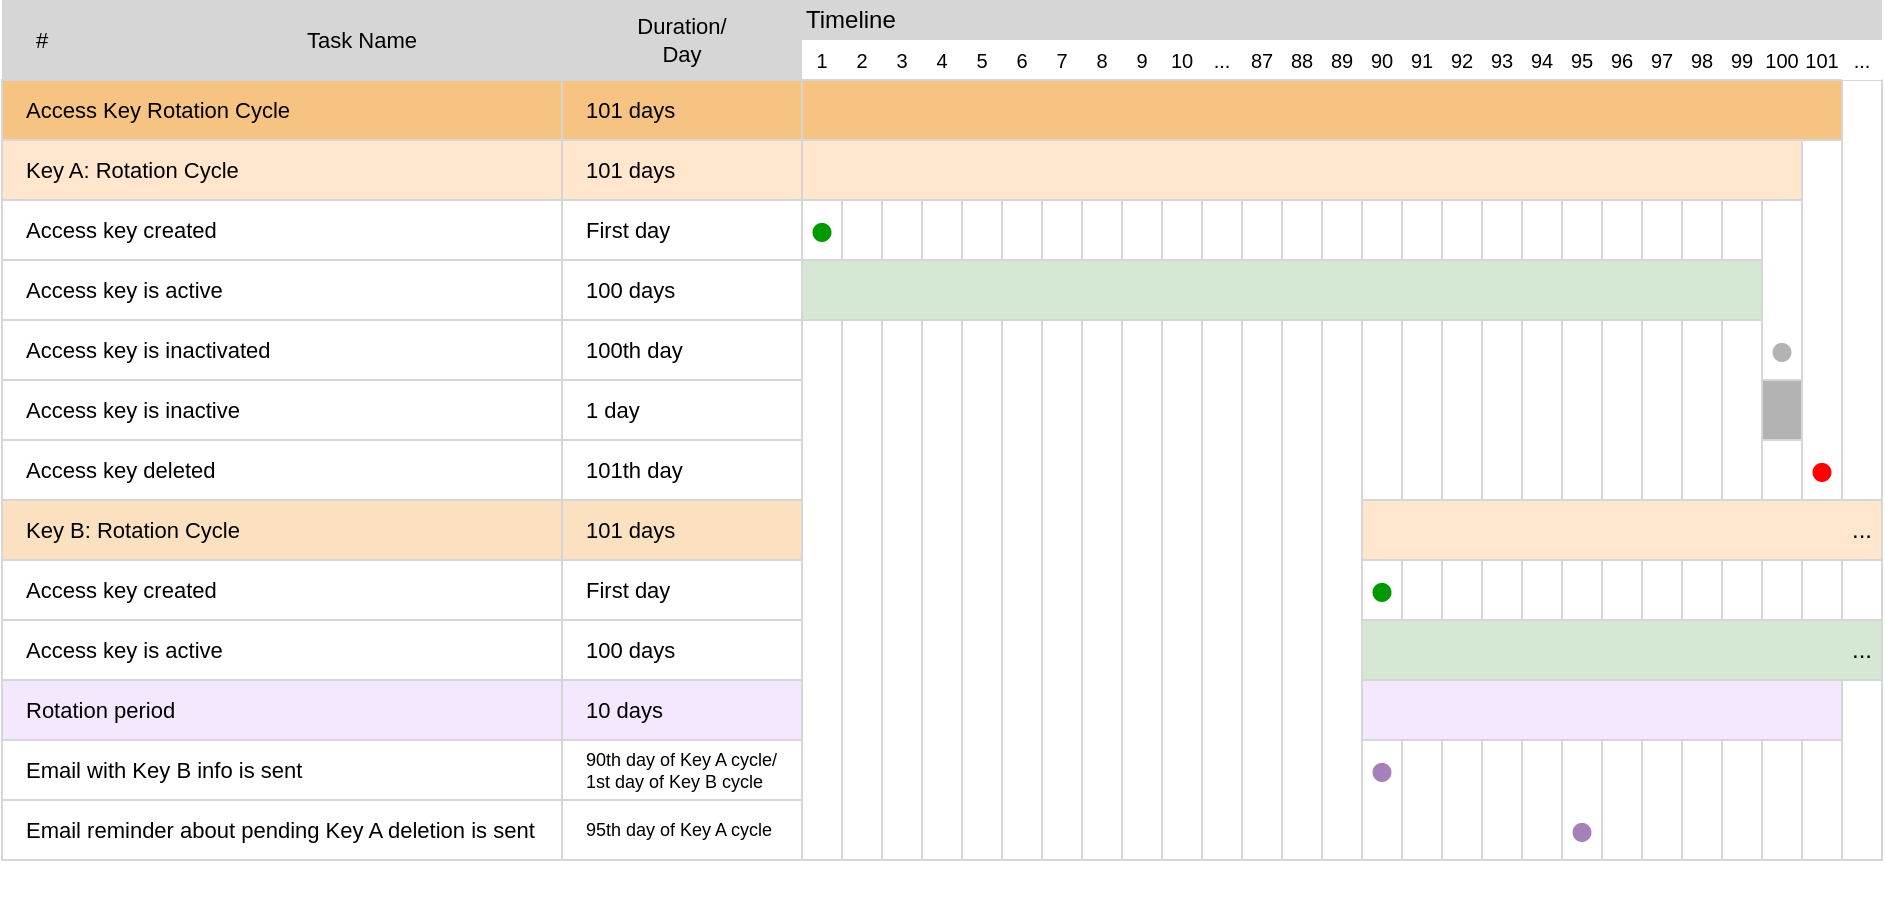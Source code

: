 <mxfile version="20.2.8" type="github">
  <diagram id="rWyBkWQSV_APgK2U7mX-" name="Page-1">
    <mxGraphModel dx="1123" dy="596" grid="1" gridSize="10" guides="1" tooltips="1" connect="0" arrows="0" fold="1" page="1" pageScale="1" pageWidth="3600" pageHeight="2400" math="0" shadow="0">
      <root>
        <mxCell id="0" />
        <mxCell id="1" parent="0" />
        <mxCell id="HTxTwTqboUQHKQJmIyJy-178" value="&lt;span style=&quot;color: rgba(0, 0, 0, 0); font-family: monospace; font-size: 0px; text-align: start;&quot;&gt;ct&lt;/span&gt;" style="rounded=0;whiteSpace=wrap;html=1;strokeColor=#D6D6D6;fillColor=#FFFFFF;container=0;" vertex="1" parent="1">
          <mxGeometry x="1340" y="90" width="20" height="390" as="geometry" />
        </mxCell>
        <mxCell id="HTxTwTqboUQHKQJmIyJy-11" value="Timeline" style="rounded=0;whiteSpace=wrap;html=1;strokeColor=none;fillColor=#D6D6D6;align=left;" vertex="1" parent="1">
          <mxGeometry x="840" y="50" width="540" height="20" as="geometry" />
        </mxCell>
        <mxCell id="HTxTwTqboUQHKQJmIyJy-1" value="&lt;span style=&quot;font-size: 11px;&quot;&gt;Access Key Rotation Cycle&lt;/span&gt;" style="rounded=0;whiteSpace=wrap;html=1;strokeColor=#D6D6D6;fillColor=#f7c382;align=left;spacingLeft=10;fontSize=11;" vertex="1" parent="1">
          <mxGeometry x="440" y="90" width="280" height="30" as="geometry" />
        </mxCell>
        <mxCell id="HTxTwTqboUQHKQJmIyJy-52" value="#" style="rounded=0;whiteSpace=wrap;html=1;strokeColor=none;fillColor=#D6D6D6;align=center;fontSize=11;" vertex="1" parent="1">
          <mxGeometry x="440" y="50" width="40" height="40" as="geometry" />
        </mxCell>
        <mxCell id="HTxTwTqboUQHKQJmIyJy-53" value="&lt;span style=&quot;font-size: 11px;&quot;&gt;Task Name&lt;/span&gt;" style="rounded=0;whiteSpace=wrap;html=1;strokeColor=none;fillColor=#D6D6D6;align=center;fontSize=11;" vertex="1" parent="1">
          <mxGeometry x="480" y="50" width="280" height="40" as="geometry" />
        </mxCell>
        <mxCell id="HTxTwTqboUQHKQJmIyJy-179" value="101" style="whiteSpace=wrap;html=1;aspect=fixed;strokeColor=none;strokeWidth=1;fillColor=#ffffff;fontColor=#000000;align=center;fontSize=10;" vertex="1" parent="1">
          <mxGeometry x="1340" y="70" width="20" height="20" as="geometry" />
        </mxCell>
        <mxCell id="HTxTwTqboUQHKQJmIyJy-145" value="" style="group;fillColor=#ffffff;align=center;fontColor=#000000;strokeColor=none;fontSize=10;" vertex="1" connectable="0" parent="1">
          <mxGeometry x="1040" y="70" width="100" height="20" as="geometry" />
        </mxCell>
        <mxCell id="HTxTwTqboUQHKQJmIyJy-146" value="..." style="whiteSpace=wrap;html=1;aspect=fixed;strokeColor=none;strokeWidth=1;fillColor=#ffffff;fontColor=#000000;align=center;fontSize=10;" vertex="1" parent="1">
          <mxGeometry x="1040" y="70" width="20" height="20" as="geometry" />
        </mxCell>
        <mxCell id="HTxTwTqboUQHKQJmIyJy-147" value="87" style="whiteSpace=wrap;html=1;aspect=fixed;strokeColor=none;strokeWidth=1;fillColor=#ffffff;fontColor=#000000;align=center;fontSize=10;" vertex="1" parent="1">
          <mxGeometry x="1060" y="70" width="20" height="20" as="geometry" />
        </mxCell>
        <mxCell id="HTxTwTqboUQHKQJmIyJy-148" value="89" style="whiteSpace=wrap;html=1;aspect=fixed;strokeColor=none;strokeWidth=1;fillColor=#ffffff;fontColor=#000000;align=center;fontSize=10;" vertex="1" parent="1">
          <mxGeometry x="1100" y="70" width="20" height="20" as="geometry" />
        </mxCell>
        <mxCell id="HTxTwTqboUQHKQJmIyJy-149" value="88" style="whiteSpace=wrap;html=1;aspect=fixed;strokeColor=none;strokeWidth=1;fillColor=#ffffff;fontColor=#000000;align=center;fontSize=10;" vertex="1" parent="1">
          <mxGeometry x="1080" y="70" width="20" height="20" as="geometry" />
        </mxCell>
        <mxCell id="HTxTwTqboUQHKQJmIyJy-150" value="90" style="whiteSpace=wrap;html=1;aspect=fixed;strokeColor=none;strokeWidth=1;fillColor=#ffffff;fontColor=#000000;align=center;fontSize=10;" vertex="1" parent="1">
          <mxGeometry x="1120" y="70" width="20" height="20" as="geometry" />
        </mxCell>
        <mxCell id="HTxTwTqboUQHKQJmIyJy-140" value="" style="rounded=0;whiteSpace=wrap;html=1;strokeColor=#D6D6D6;fillColor=#FFFFFF;container=0;" vertex="1" parent="1">
          <mxGeometry x="1080" y="90" width="20" height="390" as="geometry" />
        </mxCell>
        <mxCell id="HTxTwTqboUQHKQJmIyJy-141" value="" style="rounded=0;whiteSpace=wrap;html=1;strokeColor=#D6D6D6;fillColor=#FFFFFF;container=0;" vertex="1" parent="1">
          <mxGeometry x="1100" y="90" width="20" height="390" as="geometry" />
        </mxCell>
        <mxCell id="HTxTwTqboUQHKQJmIyJy-142" value="" style="rounded=0;whiteSpace=wrap;html=1;strokeColor=#D6D6D6;fillColor=#FFFFFF;container=0;" vertex="1" parent="1">
          <mxGeometry x="1120" y="90" width="20" height="390" as="geometry" />
        </mxCell>
        <mxCell id="HTxTwTqboUQHKQJmIyJy-143" value="" style="rounded=0;whiteSpace=wrap;html=1;strokeColor=#D6D6D6;fillColor=#FFFFFF;container=0;" vertex="1" parent="1">
          <mxGeometry x="1040" y="90" width="20" height="390" as="geometry" />
        </mxCell>
        <mxCell id="HTxTwTqboUQHKQJmIyJy-144" value="" style="rounded=0;whiteSpace=wrap;html=1;strokeColor=#D6D6D6;fillColor=#FFFFFF;container=0;" vertex="1" parent="1">
          <mxGeometry x="1060" y="90" width="20" height="390" as="geometry" />
        </mxCell>
        <mxCell id="HTxTwTqboUQHKQJmIyJy-158" value="" style="group;fillColor=#ffffff;align=center;fontColor=#000000;strokeColor=none;fontSize=10;" vertex="1" connectable="0" parent="1">
          <mxGeometry x="1140" y="70" width="100" height="20" as="geometry" />
        </mxCell>
        <mxCell id="HTxTwTqboUQHKQJmIyJy-159" value="91" style="whiteSpace=wrap;html=1;aspect=fixed;strokeColor=none;strokeWidth=1;fillColor=#ffffff;fontColor=#000000;align=center;fontSize=10;" vertex="1" parent="1">
          <mxGeometry x="1140" y="70" width="20" height="20" as="geometry" />
        </mxCell>
        <mxCell id="HTxTwTqboUQHKQJmIyJy-160" value="92" style="whiteSpace=wrap;html=1;aspect=fixed;strokeColor=none;strokeWidth=1;fillColor=#ffffff;fontColor=#000000;align=center;fontSize=10;" vertex="1" parent="1">
          <mxGeometry x="1160" y="70" width="20" height="20" as="geometry" />
        </mxCell>
        <mxCell id="HTxTwTqboUQHKQJmIyJy-161" value="94" style="whiteSpace=wrap;html=1;aspect=fixed;strokeColor=none;strokeWidth=1;fillColor=#ffffff;fontColor=#000000;align=center;fontSize=10;" vertex="1" parent="1">
          <mxGeometry x="1200" y="70" width="20" height="20" as="geometry" />
        </mxCell>
        <mxCell id="HTxTwTqboUQHKQJmIyJy-162" value="93" style="whiteSpace=wrap;html=1;aspect=fixed;strokeColor=none;strokeWidth=1;fillColor=#ffffff;fontColor=#000000;align=center;fontSize=10;" vertex="1" parent="1">
          <mxGeometry x="1180" y="70" width="20" height="20" as="geometry" />
        </mxCell>
        <mxCell id="HTxTwTqboUQHKQJmIyJy-163" value="95" style="whiteSpace=wrap;html=1;aspect=fixed;strokeColor=none;strokeWidth=1;fillColor=#ffffff;fontColor=#000000;align=center;fontSize=10;" vertex="1" parent="1">
          <mxGeometry x="1220" y="70" width="20" height="20" as="geometry" />
        </mxCell>
        <mxCell id="HTxTwTqboUQHKQJmIyJy-153" value="" style="rounded=0;whiteSpace=wrap;html=1;strokeColor=#D6D6D6;fillColor=#FFFFFF;container=0;" vertex="1" parent="1">
          <mxGeometry x="1180" y="90" width="20" height="390" as="geometry" />
        </mxCell>
        <mxCell id="HTxTwTqboUQHKQJmIyJy-154" value="" style="rounded=0;whiteSpace=wrap;html=1;strokeColor=#D6D6D6;fillColor=#FFFFFF;container=0;" vertex="1" parent="1">
          <mxGeometry x="1200" y="90" width="20" height="390" as="geometry" />
        </mxCell>
        <mxCell id="HTxTwTqboUQHKQJmIyJy-155" value="" style="rounded=0;whiteSpace=wrap;html=1;strokeColor=#D6D6D6;fillColor=#FFFFFF;container=0;" vertex="1" parent="1">
          <mxGeometry x="1220" y="90" width="20" height="390" as="geometry" />
        </mxCell>
        <mxCell id="HTxTwTqboUQHKQJmIyJy-156" value="" style="rounded=0;whiteSpace=wrap;html=1;strokeColor=#D6D6D6;fillColor=#FFFFFF;container=0;" vertex="1" parent="1">
          <mxGeometry x="1140" y="90" width="20" height="390" as="geometry" />
        </mxCell>
        <mxCell id="HTxTwTqboUQHKQJmIyJy-157" value="" style="rounded=0;whiteSpace=wrap;html=1;strokeColor=#D6D6D6;fillColor=#FFFFFF;container=0;" vertex="1" parent="1">
          <mxGeometry x="1160" y="90" width="20" height="390" as="geometry" />
        </mxCell>
        <mxCell id="HTxTwTqboUQHKQJmIyJy-172" value="" style="group;fillColor=#ffffff;align=center;fontColor=#000000;strokeColor=none;fontSize=10;" vertex="1" connectable="0" parent="1">
          <mxGeometry x="1240" y="70" width="100" height="20" as="geometry" />
        </mxCell>
        <mxCell id="HTxTwTqboUQHKQJmIyJy-173" value="96" style="whiteSpace=wrap;html=1;aspect=fixed;strokeColor=none;strokeWidth=1;fillColor=#ffffff;fontColor=#000000;align=center;fontSize=10;" vertex="1" parent="1">
          <mxGeometry x="1240" y="70" width="20" height="20" as="geometry" />
        </mxCell>
        <mxCell id="HTxTwTqboUQHKQJmIyJy-174" value="97" style="whiteSpace=wrap;html=1;aspect=fixed;strokeColor=none;strokeWidth=1;fillColor=#ffffff;fontColor=#000000;align=center;fontSize=10;" vertex="1" parent="1">
          <mxGeometry x="1260" y="70" width="20" height="20" as="geometry" />
        </mxCell>
        <mxCell id="HTxTwTqboUQHKQJmIyJy-175" value="99" style="whiteSpace=wrap;html=1;aspect=fixed;strokeColor=none;strokeWidth=1;fillColor=#ffffff;fontColor=#000000;align=center;fontSize=10;" vertex="1" parent="1">
          <mxGeometry x="1300" y="70" width="20" height="20" as="geometry" />
        </mxCell>
        <mxCell id="HTxTwTqboUQHKQJmIyJy-176" value="98" style="whiteSpace=wrap;html=1;aspect=fixed;strokeColor=none;strokeWidth=1;fillColor=#ffffff;fontColor=#000000;align=center;fontSize=10;" vertex="1" parent="1">
          <mxGeometry x="1280" y="70" width="20" height="20" as="geometry" />
        </mxCell>
        <mxCell id="HTxTwTqboUQHKQJmIyJy-177" value="100" style="whiteSpace=wrap;html=1;aspect=fixed;strokeColor=none;strokeWidth=1;fillColor=#ffffff;fontColor=#000000;align=center;fontSize=10;" vertex="1" parent="1">
          <mxGeometry x="1320" y="70" width="20" height="20" as="geometry" />
        </mxCell>
        <mxCell id="HTxTwTqboUQHKQJmIyJy-170" value="" style="rounded=0;whiteSpace=wrap;html=1;strokeColor=#D6D6D6;fillColor=#FFFFFF;container=0;" vertex="1" parent="1">
          <mxGeometry x="1240" y="90" width="20" height="390" as="geometry" />
        </mxCell>
        <mxCell id="HTxTwTqboUQHKQJmIyJy-167" value="" style="rounded=0;whiteSpace=wrap;html=1;strokeColor=#D6D6D6;fillColor=#FFFFFF;container=0;" vertex="1" parent="1">
          <mxGeometry x="1280" y="90" width="20" height="390" as="geometry" />
        </mxCell>
        <mxCell id="HTxTwTqboUQHKQJmIyJy-168" value="" style="rounded=0;whiteSpace=wrap;html=1;strokeColor=#D6D6D6;fillColor=#FFFFFF;container=0;" vertex="1" parent="1">
          <mxGeometry x="1300" y="90" width="20" height="390" as="geometry" />
        </mxCell>
        <mxCell id="HTxTwTqboUQHKQJmIyJy-169" value="&lt;span style=&quot;color: rgba(0, 0, 0, 0); font-family: monospace; font-size: 0px; text-align: start;&quot;&gt;%3CmxGraphModel%3E%3Croot%3E%3CmxCell%20id%3D%220%22%2F%3E%3CmxCell%20id%3D%221%22%20parent%3D%220%22%2F%3E%3CmxCell%20id%3D%222%22%20value%3D%22%22%20style%3D%22group%22%20vertex%3D%221%22%20connectable%3D%220%22%20parent%3D%221%22%3E%3CmxGeometry%20x%3D%221300%22%20y%3D%2270%22%20width%3D%22100%22%20height%3D%22470%22%20as%3D%22geometry%22%2F%3E%3C%2FmxCell%3E%3CmxCell%20id%3D%223%22%20value%3D%22%22%20style%3D%22group%22%20vertex%3D%221%22%20connectable%3D%220%22%20parent%3D%222%22%3E%3CmxGeometry%20y%3D%2220%22%20width%3D%22100%22%20height%3D%22450%22%20as%3D%22geometry%22%2F%3E%3C%2FmxCell%3E%3CmxCell%20id%3D%224%22%20value%3D%22%22%20style%3D%22rounded%3D0%3BwhiteSpace%3Dwrap%3Bhtml%3D1%3BstrokeColor%3D%23D6D6D6%3BfillColor%3D%23FFFFFF%3B%22%20vertex%3D%221%22%20parent%3D%223%22%3E%3CmxGeometry%20x%3D%2240%22%20width%3D%2220%22%20height%3D%22450%22%20as%3D%22geometry%22%2F%3E%3C%2FmxCell%3E%3CmxCell%20id%3D%225%22%20value%3D%22%22%20style%3D%22rounded%3D0%3BwhiteSpace%3Dwrap%3Bhtml%3D1%3BstrokeColor%3D%23D6D6D6%3BfillColor%3D%23FFFFFF%3B%22%20vertex%3D%221%22%20parent%3D%223%22%3E%3CmxGeometry%20x%3D%2260%22%20width%3D%2220%22%20height%3D%22450%22%20as%3D%22geometry%22%2F%3E%3C%2FmxCell%3E%3CmxCell%20id%3D%226%22%20value%3D%22%22%20style%3D%22rounded%3D0%3BwhiteSpace%3Dwrap%3Bhtml%3D1%3BstrokeColor%3D%23D6D6D6%3BfillColor%3D%23FFFFFF%3B%22%20vertex%3D%221%22%20parent%3D%223%22%3E%3CmxGeometry%20x%3D%2280%22%20width%3D%2220%22%20height%3D%22450%22%20as%3D%22geometry%22%2F%3E%3C%2FmxCell%3E%3CmxCell%20id%3D%227%22%20value%3D%22%22%20style%3D%22rounded%3D0%3BwhiteSpace%3Dwrap%3Bhtml%3D1%3BstrokeColor%3D%23D6D6D6%3BfillColor%3D%23FFFFFF%3B%22%20vertex%3D%221%22%20parent%3D%223%22%3E%3CmxGeometry%20width%3D%2220%22%20height%3D%22450%22%20as%3D%22geometry%22%2F%3E%3C%2FmxCell%3E%3CmxCell%20id%3D%228%22%20value%3D%22%22%20style%3D%22rounded%3D0%3BwhiteSpace%3Dwrap%3Bhtml%3D1%3BstrokeColor%3D%23D6D6D6%3BfillColor%3D%23FFFFFF%3B%22%20vertex%3D%221%22%20parent%3D%223%22%3E%3CmxGeometry%20x%3D%2220%22%20width%3D%2220%22%20height%3D%22450%22%20as%3D%22geometry%22%2F%3E%3C%2FmxCell%3E%3CmxCell%20id%3D%229%22%20value%3D%22%22%20style%3D%22group%3BfillColor%3D%23ffffff%3Balign%3Dcenter%3BfontColor%3D%23000000%3BstrokeColor%3Dnone%3B%22%20vertex%3D%221%22%20connectable%3D%220%22%20parent%3D%222%22%3E%3CmxGeometry%20width%3D%22100%22%20height%3D%2220%22%20as%3D%22geometry%22%2F%3E%3C%2FmxCell%3E%3CmxCell%20id%3D%2210%22%20value%3D%2216%22%20style%3D%22whiteSpace%3Dwrap%3Bhtml%3D1%3Baspect%3Dfixed%3BstrokeColor%3Dnone%3BstrokeWidth%3D1%3BfillColor%3D%23ffffff%3BfontColor%3D%23000000%3Balign%3Dcenter%3B%22%20vertex%3D%221%22%20parent%3D%222%22%3E%3CmxGeometry%20width%3D%2220%22%20height%3D%2220%22%20as%3D%22geometry%22%2F%3E%3C%2FmxCell%3E%3CmxCell%20id%3D%2211%22%20value%3D%2217%22%20style%3D%22whiteSpace%3Dwrap%3Bhtml%3D1%3Baspect%3Dfixed%3BstrokeColor%3Dnone%3BstrokeWidth%3D1%3BfillColor%3D%23ffffff%3BfontColor%3D%23000000%3Balign%3Dcenter%3B%22%20vertex%3D%221%22%20parent%3D%222%22%3E%3CmxGeometry%20x%3D%2220%22%20width%3D%2220%22%20height%3D%2220%22%20as%3D%22geometry%22%2F%3E%3C%2FmxCell%3E%3CmxCell%20id%3D%2212%22%20value%3D%2219%22%20style%3D%22whiteSpace%3Dwrap%3Bhtml%3D1%3Baspect%3Dfixed%3BstrokeColor%3Dnone%3BstrokeWidth%3D1%3BfillColor%3D%23ffffff%3BfontColor%3D%23000000%3Balign%3Dcenter%3B%22%20vertex%3D%221%22%20parent%3D%222%22%3E%3CmxGeometry%20x%3D%2260%22%20width%3D%2220%22%20height%3D%2220%22%20as%3D%22geometry%22%2F%3E%3C%2FmxCell%3E%3CmxCell%20id%3D%2213%22%20value%3D%2218%22%20style%3D%22whiteSpace%3Dwrap%3Bhtml%3D1%3Baspect%3Dfixed%3BstrokeColor%3Dnone%3BstrokeWidth%3D1%3BfillColor%3D%23ffffff%3BfontColor%3D%23000000%3Balign%3Dcenter%3B%22%20vertex%3D%221%22%20parent%3D%222%22%3E%3CmxGeometry%20x%3D%2240%22%20width%3D%2220%22%20height%3D%2220%22%20as%3D%22geometry%22%2F%3E%3C%2FmxCell%3E%3CmxCell%20id%3D%2214%22%20value%3D%2220%22%20style%3D%22whiteSpace%3Dwrap%3Bhtml%3D1%3Baspect%3Dfixed%3BstrokeColor%3Dnone%3BstrokeWidth%3D1%3BfillColor%3D%23ffffff%3BfontColor%3D%23000000%3Balign%3Dcenter%3B%22%20vertex%3D%221%22%20parent%3D%222%22%3E%3CmxGeometry%20x%3D%2280%22%20width%3D%2220%22%20height%3D%2220%22%20as%3D%22geometry%22%2F%3E%3C%2FmxCell%3E%3C%2Froot%3E%3C%2FmxGraphModel%3E&lt;/span&gt;" style="rounded=0;whiteSpace=wrap;html=1;strokeColor=#D6D6D6;fillColor=#FFFFFF;container=0;" vertex="1" parent="1">
          <mxGeometry x="1320" y="90" width="20" height="390" as="geometry" />
        </mxCell>
        <mxCell id="HTxTwTqboUQHKQJmIyJy-171" value="" style="rounded=0;whiteSpace=wrap;html=1;strokeColor=#D6D6D6;fillColor=#FFFFFF;container=0;" vertex="1" parent="1">
          <mxGeometry x="1260" y="90" width="20" height="390" as="geometry" />
        </mxCell>
        <mxCell id="HTxTwTqboUQHKQJmIyJy-132" value="" style="group;fillColor=#ffffff;align=center;fontColor=#000000;strokeColor=none;fontSize=10;" vertex="1" connectable="0" parent="1">
          <mxGeometry x="940" y="70" width="100" height="20" as="geometry" />
        </mxCell>
        <mxCell id="HTxTwTqboUQHKQJmIyJy-133" value="6" style="whiteSpace=wrap;html=1;aspect=fixed;strokeColor=none;strokeWidth=1;fillColor=#ffffff;fontColor=#000000;align=center;fontSize=10;" vertex="1" parent="1">
          <mxGeometry x="940" y="70" width="20" height="20" as="geometry" />
        </mxCell>
        <mxCell id="HTxTwTqboUQHKQJmIyJy-134" value="7" style="whiteSpace=wrap;html=1;aspect=fixed;strokeColor=none;strokeWidth=1;fillColor=#ffffff;fontColor=#000000;align=center;fontSize=10;" vertex="1" parent="1">
          <mxGeometry x="960" y="70" width="20" height="20" as="geometry" />
        </mxCell>
        <mxCell id="HTxTwTqboUQHKQJmIyJy-135" value="9" style="whiteSpace=wrap;html=1;aspect=fixed;strokeColor=none;strokeWidth=1;fillColor=#ffffff;fontColor=#000000;align=center;fontSize=10;" vertex="1" parent="1">
          <mxGeometry x="1000" y="70" width="20" height="20" as="geometry" />
        </mxCell>
        <mxCell id="HTxTwTqboUQHKQJmIyJy-136" value="8" style="whiteSpace=wrap;html=1;aspect=fixed;strokeColor=none;strokeWidth=1;fillColor=#ffffff;fontColor=#000000;align=center;fontSize=10;" vertex="1" parent="1">
          <mxGeometry x="980" y="70" width="20" height="20" as="geometry" />
        </mxCell>
        <mxCell id="HTxTwTqboUQHKQJmIyJy-137" value="10" style="whiteSpace=wrap;html=1;aspect=fixed;strokeColor=none;strokeWidth=1;fillColor=#ffffff;fontColor=#000000;align=center;fontSize=10;" vertex="1" parent="1">
          <mxGeometry x="1020" y="70" width="20" height="20" as="geometry" />
        </mxCell>
        <mxCell id="HTxTwTqboUQHKQJmIyJy-127" value="" style="rounded=0;whiteSpace=wrap;html=1;strokeColor=#D6D6D6;fillColor=#FFFFFF;container=0;" vertex="1" parent="1">
          <mxGeometry x="980" y="90" width="20" height="390" as="geometry" />
        </mxCell>
        <mxCell id="HTxTwTqboUQHKQJmIyJy-128" value="" style="rounded=0;whiteSpace=wrap;html=1;strokeColor=#D6D6D6;fillColor=#FFFFFF;container=0;" vertex="1" parent="1">
          <mxGeometry x="1000" y="90" width="20" height="390" as="geometry" />
        </mxCell>
        <mxCell id="HTxTwTqboUQHKQJmIyJy-129" value="" style="rounded=0;whiteSpace=wrap;html=1;strokeColor=#D6D6D6;fillColor=#FFFFFF;container=0;" vertex="1" parent="1">
          <mxGeometry x="1020" y="90" width="20" height="390" as="geometry" />
        </mxCell>
        <mxCell id="HTxTwTqboUQHKQJmIyJy-130" value="" style="rounded=0;whiteSpace=wrap;html=1;strokeColor=#D6D6D6;fillColor=#FFFFFF;container=0;" vertex="1" parent="1">
          <mxGeometry x="940" y="90" width="20" height="390" as="geometry" />
        </mxCell>
        <mxCell id="HTxTwTqboUQHKQJmIyJy-131" value="" style="rounded=0;whiteSpace=wrap;html=1;strokeColor=#D6D6D6;fillColor=#FFFFFF;container=0;" vertex="1" parent="1">
          <mxGeometry x="960" y="90" width="20" height="390" as="geometry" />
        </mxCell>
        <mxCell id="HTxTwTqboUQHKQJmIyJy-117" value="" style="group;fillColor=#ffffff;align=center;fontColor=#000000;strokeColor=none;fontSize=10;" vertex="1" connectable="0" parent="1">
          <mxGeometry x="840" y="70" width="100" height="20" as="geometry" />
        </mxCell>
        <mxCell id="HTxTwTqboUQHKQJmIyJy-120" value="4" style="whiteSpace=wrap;html=1;aspect=fixed;strokeColor=none;strokeWidth=1;fillColor=#ffffff;fontColor=#000000;align=center;fontSize=10;" vertex="1" parent="1">
          <mxGeometry x="900" y="70" width="20" height="20" as="geometry" />
        </mxCell>
        <mxCell id="HTxTwTqboUQHKQJmIyJy-121" value="3" style="whiteSpace=wrap;html=1;aspect=fixed;strokeColor=none;strokeWidth=1;fillColor=#ffffff;fontColor=#000000;align=center;fontSize=10;" vertex="1" parent="1">
          <mxGeometry x="880" y="70" width="20" height="20" as="geometry" />
        </mxCell>
        <mxCell id="HTxTwTqboUQHKQJmIyJy-122" value="5" style="whiteSpace=wrap;html=1;aspect=fixed;strokeColor=none;strokeWidth=1;fillColor=#ffffff;fontColor=#000000;align=center;fontSize=10;" vertex="1" parent="1">
          <mxGeometry x="920" y="70" width="20" height="20" as="geometry" />
        </mxCell>
        <mxCell id="HTxTwTqboUQHKQJmIyJy-115" value="" style="rounded=0;whiteSpace=wrap;html=1;strokeColor=#D6D6D6;fillColor=#FFFFFF;container=0;" vertex="1" parent="1">
          <mxGeometry x="840" y="90" width="20" height="390" as="geometry" />
        </mxCell>
        <mxCell id="HTxTwTqboUQHKQJmIyJy-112" value="" style="rounded=0;whiteSpace=wrap;html=1;strokeColor=#D6D6D6;fillColor=#FFFFFF;container=0;" vertex="1" parent="1">
          <mxGeometry x="880" y="90" width="20" height="390" as="geometry" />
        </mxCell>
        <mxCell id="HTxTwTqboUQHKQJmIyJy-113" value="" style="rounded=0;whiteSpace=wrap;html=1;strokeColor=#D6D6D6;fillColor=#FFFFFF;container=0;" vertex="1" parent="1">
          <mxGeometry x="900" y="90" width="20" height="390" as="geometry" />
        </mxCell>
        <mxCell id="HTxTwTqboUQHKQJmIyJy-114" value="" style="rounded=0;whiteSpace=wrap;html=1;strokeColor=#D6D6D6;fillColor=#FFFFFF;container=0;" vertex="1" parent="1">
          <mxGeometry x="920" y="90" width="20" height="390" as="geometry" />
        </mxCell>
        <mxCell id="HTxTwTqboUQHKQJmIyJy-116" value="" style="rounded=0;whiteSpace=wrap;html=1;strokeColor=#D6D6D6;fillColor=#FFFFFF;container=0;" vertex="1" parent="1">
          <mxGeometry x="860" y="90" width="20" height="390" as="geometry" />
        </mxCell>
        <mxCell id="HTxTwTqboUQHKQJmIyJy-180" value="" style="rounded=0;whiteSpace=wrap;html=1;fontFamily=Helvetica;fontSize=12;fontColor=#000000;align=left;strokeColor=#D6D6D6;fillColor=#f7c382;container=0;" vertex="1" parent="1">
          <mxGeometry x="840" y="90" width="520" height="30" as="geometry" />
        </mxCell>
        <mxCell id="HTxTwTqboUQHKQJmIyJy-182" value="" style="rounded=0;whiteSpace=wrap;html=1;fontFamily=Helvetica;fontSize=12;fontColor=#000000;align=left;strokeColor=#D6D6D6;fillColor=#D5E8D4;container=0;" vertex="1" parent="1">
          <mxGeometry x="840" y="180" width="480" height="30" as="geometry" />
        </mxCell>
        <mxCell id="HTxTwTqboUQHKQJmIyJy-183" value="" style="rounded=0;whiteSpace=wrap;html=1;fontFamily=Helvetica;fontSize=12;fontColor=#000000;align=left;strokeColor=#D6D6D6;fillColor=#B3B3B3;container=0;" vertex="1" parent="1">
          <mxGeometry x="1320" y="240" width="20" height="30" as="geometry" />
        </mxCell>
        <mxCell id="HTxTwTqboUQHKQJmIyJy-184" value="" style="rounded=0;whiteSpace=wrap;html=1;fontFamily=Helvetica;fontSize=12;fontColor=#000000;align=left;strokeColor=#D6D6D6;fillColor=#FFE6CC;container=0;" vertex="1" parent="1">
          <mxGeometry x="840" y="120" width="500" height="30" as="geometry" />
        </mxCell>
        <mxCell id="HTxTwTqboUQHKQJmIyJy-186" value="&lt;span style=&quot;color: rgba(0, 0, 0, 0); font-family: monospace; font-size: 0px; text-align: start;&quot;&gt;ct&lt;/span&gt;" style="rounded=0;whiteSpace=wrap;html=1;strokeColor=#D6D6D6;fillColor=#FFFFFF;container=0;" vertex="1" parent="1">
          <mxGeometry x="1360" y="90" width="20" height="390" as="geometry" />
        </mxCell>
        <mxCell id="HTxTwTqboUQHKQJmIyJy-187" value="..." style="whiteSpace=wrap;html=1;aspect=fixed;strokeColor=none;strokeWidth=1;fillColor=#ffffff;fontColor=#000000;align=center;fontSize=10;" vertex="1" parent="1">
          <mxGeometry x="1360" y="70" width="20" height="20" as="geometry" />
        </mxCell>
        <mxCell id="HTxTwTqboUQHKQJmIyJy-188" value="&lt;font style=&quot;font-size: 35px;&quot;&gt;•&lt;/font&gt;" style="rounded=0;whiteSpace=wrap;html=1;fontFamily=Helvetica;fontSize=12;fontColor=#FF0000;align=center;strokeColor=none;fillColor=none;container=0;" vertex="1" parent="1">
          <mxGeometry x="1340" y="270" width="20" height="30" as="geometry" />
        </mxCell>
        <mxCell id="HTxTwTqboUQHKQJmIyJy-209" value="&lt;font style=&quot;font-size: 35px;&quot;&gt;•&lt;/font&gt;" style="rounded=0;whiteSpace=wrap;html=1;fontFamily=Helvetica;fontSize=12;fontColor=#009900;align=center;strokeColor=none;fillColor=none;container=0;" vertex="1" parent="1">
          <mxGeometry x="1120" y="330" width="20" height="30" as="geometry" />
        </mxCell>
        <mxCell id="HTxTwTqboUQHKQJmIyJy-210" value="" style="rounded=0;whiteSpace=wrap;html=1;fontFamily=Helvetica;fontSize=12;fontColor=#000000;align=left;strokeColor=#D6D6D6;fillColor=#FFE6CC;container=0;" vertex="1" parent="1">
          <mxGeometry x="1120" y="300" width="260" height="30" as="geometry" />
        </mxCell>
        <mxCell id="HTxTwTqboUQHKQJmIyJy-216" value="&lt;font style=&quot;font-size: 35px;&quot;&gt;•&lt;/font&gt;" style="rounded=0;whiteSpace=wrap;html=1;fontFamily=Helvetica;fontSize=12;fontColor=#B3B3B3;align=center;strokeColor=none;fillColor=none;container=0;" vertex="1" parent="1">
          <mxGeometry x="1320" y="210" width="20" height="30" as="geometry" />
        </mxCell>
        <mxCell id="HTxTwTqboUQHKQJmIyJy-217" value="" style="rounded=0;whiteSpace=wrap;html=1;fontFamily=Helvetica;fontSize=12;fontColor=#000000;align=left;strokeColor=#D6D6D6;fillColor=#D5E8D4;container=0;" vertex="1" parent="1">
          <mxGeometry x="1120" y="360" width="260" height="30" as="geometry" />
        </mxCell>
        <mxCell id="HTxTwTqboUQHKQJmIyJy-218" value="..." style="rounded=0;whiteSpace=wrap;html=1;fontFamily=Helvetica;fontSize=12;fontColor=#000000;align=center;strokeColor=none;fillColor=none;container=0;" vertex="1" parent="1">
          <mxGeometry x="1360" y="300" width="20" height="30" as="geometry" />
        </mxCell>
        <mxCell id="HTxTwTqboUQHKQJmIyJy-219" value="..." style="rounded=0;whiteSpace=wrap;html=1;fontFamily=Helvetica;fontSize=12;fontColor=#000000;align=center;strokeColor=none;fillColor=none;container=0;" vertex="1" parent="1">
          <mxGeometry x="1360" y="360" width="20" height="30" as="geometry" />
        </mxCell>
        <mxCell id="HTxTwTqboUQHKQJmIyJy-220" value="" style="rounded=0;whiteSpace=wrap;html=1;fontFamily=Helvetica;fontSize=12;fontColor=#000000;align=left;strokeColor=#D6D6D6;fillColor=#F4E8FF;container=0;" vertex="1" parent="1">
          <mxGeometry x="1120" y="390" width="240" height="30" as="geometry" />
        </mxCell>
        <mxCell id="HTxTwTqboUQHKQJmIyJy-221" value="" style="group" vertex="1" connectable="0" parent="1">
          <mxGeometry x="440" y="120" width="400" height="390" as="geometry" />
        </mxCell>
        <mxCell id="HTxTwTqboUQHKQJmIyJy-2" value="Key A: Rotation Cycle" style="rounded=0;whiteSpace=wrap;html=1;strokeColor=#D6D6D6;fillColor=#FFE6CC;align=left;spacingLeft=10;fontSize=11;" vertex="1" parent="HTxTwTqboUQHKQJmIyJy-221">
          <mxGeometry width="320" height="30" as="geometry" />
        </mxCell>
        <mxCell id="HTxTwTqboUQHKQJmIyJy-3" value="&lt;span style=&quot;font-size: 11px;&quot;&gt;Access key created&lt;/span&gt;" style="rounded=0;whiteSpace=wrap;html=1;strokeColor=#D6D6D6;fillColor=#FFFFFF;align=left;spacingLeft=10;fontSize=11;" vertex="1" parent="HTxTwTqboUQHKQJmIyJy-221">
          <mxGeometry y="30" width="320" height="30" as="geometry" />
        </mxCell>
        <mxCell id="HTxTwTqboUQHKQJmIyJy-4" value="Access key is inactive" style="rounded=0;whiteSpace=wrap;html=1;strokeColor=#D6D6D6;fillColor=#FFFFFF;align=left;spacingLeft=10;fontSize=11;" vertex="1" parent="HTxTwTqboUQHKQJmIyJy-221">
          <mxGeometry y="120" width="320" height="30" as="geometry" />
        </mxCell>
        <mxCell id="HTxTwTqboUQHKQJmIyJy-7" value="&lt;span style=&quot;font-size: 11px;&quot;&gt;Key B: Rotation Cycle&lt;/span&gt;" style="rounded=0;whiteSpace=wrap;html=1;strokeColor=#D6D6D6;fillColor=#FBE1C0;align=left;spacingLeft=10;fontSize=11;" vertex="1" parent="HTxTwTqboUQHKQJmIyJy-221">
          <mxGeometry y="180" width="320" height="30" as="geometry" />
        </mxCell>
        <mxCell id="HTxTwTqboUQHKQJmIyJy-8" value="&lt;span style=&quot;font-size: 11px;&quot;&gt;Access key created&lt;/span&gt;" style="rounded=0;whiteSpace=wrap;html=1;strokeColor=#D6D6D6;fillColor=#FFFFFF;align=left;spacingLeft=10;fontSize=11;" vertex="1" parent="HTxTwTqboUQHKQJmIyJy-221">
          <mxGeometry y="210" width="320" height="30" as="geometry" />
        </mxCell>
        <mxCell id="HTxTwTqboUQHKQJmIyJy-9" value="&lt;span style=&quot;font-size: 11px;&quot;&gt;Access key is active&lt;/span&gt;" style="rounded=0;whiteSpace=wrap;html=1;strokeColor=#D6D6D6;fillColor=#FFFFFF;align=left;spacingLeft=10;fontSize=11;" vertex="1" parent="HTxTwTqboUQHKQJmIyJy-221">
          <mxGeometry y="240" width="320" height="30" as="geometry" />
        </mxCell>
        <mxCell id="HTxTwTqboUQHKQJmIyJy-10" value="&lt;span style=&quot;font-size: 11px;&quot;&gt;Rotation period&lt;/span&gt;" style="rounded=0;whiteSpace=wrap;html=1;strokeColor=#D6D6D6;fillColor=#F4E8FF;align=left;spacingLeft=10;fontSize=11;" vertex="1" parent="HTxTwTqboUQHKQJmIyJy-221">
          <mxGeometry y="270" width="320" height="30" as="geometry" />
        </mxCell>
        <mxCell id="HTxTwTqboUQHKQJmIyJy-12" value="&lt;span style=&quot;font-size: 11px;&quot;&gt;Email with Key B info is sent&lt;/span&gt;" style="rounded=0;whiteSpace=wrap;html=1;strokeColor=#D6D6D6;fillColor=#FFFFFF;align=left;spacingLeft=10;fontSize=11;" vertex="1" parent="HTxTwTqboUQHKQJmIyJy-221">
          <mxGeometry y="300" width="320" height="30" as="geometry" />
        </mxCell>
        <mxCell id="HTxTwTqboUQHKQJmIyJy-13" value="&lt;span style=&quot;font-size: 11px;&quot;&gt;Email reminder about pending Key A deletion is sent&lt;/span&gt;" style="rounded=0;whiteSpace=wrap;html=1;strokeColor=#D6D6D6;fillColor=#FFFFFF;align=left;spacingLeft=10;fontSize=11;" vertex="1" parent="HTxTwTqboUQHKQJmIyJy-221">
          <mxGeometry y="330" width="320" height="30" as="geometry" />
        </mxCell>
        <mxCell id="HTxTwTqboUQHKQJmIyJy-48" value="Access key is active" style="rounded=0;whiteSpace=wrap;html=1;strokeColor=#D6D6D6;fillColor=#FFFFFF;align=left;spacingLeft=10;fontSize=11;" vertex="1" parent="HTxTwTqboUQHKQJmIyJy-221">
          <mxGeometry y="60" width="320" height="30" as="geometry" />
        </mxCell>
        <mxCell id="HTxTwTqboUQHKQJmIyJy-50" value="&lt;span style=&quot;font-size: 11px;&quot;&gt;Access key deleted&lt;/span&gt;" style="rounded=0;whiteSpace=wrap;html=1;strokeColor=#D6D6D6;fillColor=#FFFFFF;align=left;spacingLeft=10;fontSize=11;" vertex="1" parent="HTxTwTqboUQHKQJmIyJy-221">
          <mxGeometry y="150" width="320" height="30" as="geometry" />
        </mxCell>
        <mxCell id="HTxTwTqboUQHKQJmIyJy-212" value="Access key is inactivated" style="rounded=0;whiteSpace=wrap;html=1;strokeColor=#D6D6D6;fillColor=#FFFFFF;align=left;spacingLeft=10;fontSize=11;" vertex="1" parent="HTxTwTqboUQHKQJmIyJy-221">
          <mxGeometry y="90" width="320" height="30" as="geometry" />
        </mxCell>
        <mxCell id="HTxTwTqboUQHKQJmIyJy-227" value="" style="group" vertex="1" connectable="0" parent="HTxTwTqboUQHKQJmIyJy-221">
          <mxGeometry x="280" y="-70" width="120" height="430" as="geometry" />
        </mxCell>
        <mxCell id="HTxTwTqboUQHKQJmIyJy-40" value="101 days" style="rounded=0;whiteSpace=wrap;html=1;strokeColor=#D6D6D6;fillColor=#FFE6CC;align=left;spacingLeft=10;spacingRight=8;fontSize=11;" vertex="1" parent="HTxTwTqboUQHKQJmIyJy-227">
          <mxGeometry y="70" width="120" height="30" as="geometry" />
        </mxCell>
        <mxCell id="HTxTwTqboUQHKQJmIyJy-41" value="First day" style="rounded=0;whiteSpace=wrap;html=1;strokeColor=#D6D6D6;fillColor=#FFFFFF;align=left;spacingLeft=10;spacingRight=8;fontSize=11;" vertex="1" parent="HTxTwTqboUQHKQJmIyJy-227">
          <mxGeometry y="100" width="120" height="30" as="geometry" />
        </mxCell>
        <mxCell id="HTxTwTqboUQHKQJmIyJy-54" value="Duration/&lt;br style=&quot;font-size: 11px;&quot;&gt;Day" style="rounded=0;whiteSpace=wrap;html=1;strokeColor=none;fillColor=#D6D6D6;align=center;fontSize=11;" vertex="1" parent="HTxTwTqboUQHKQJmIyJy-227">
          <mxGeometry width="120" height="40" as="geometry" />
        </mxCell>
        <mxCell id="HTxTwTqboUQHKQJmIyJy-59" value="100 days" style="rounded=0;whiteSpace=wrap;html=1;strokeColor=#D6D6D6;fillColor=#FFFFFF;align=left;spacingLeft=10;spacingRight=8;fontSize=11;" vertex="1" parent="HTxTwTqboUQHKQJmIyJy-227">
          <mxGeometry y="130" width="120" height="30" as="geometry" />
        </mxCell>
        <mxCell id="HTxTwTqboUQHKQJmIyJy-62" value="1 day" style="rounded=0;whiteSpace=wrap;html=1;strokeColor=#D6D6D6;fillColor=#FFFFFF;align=left;spacingLeft=10;spacingRight=8;fontSize=11;" vertex="1" parent="HTxTwTqboUQHKQJmIyJy-227">
          <mxGeometry y="190" width="120" height="30" as="geometry" />
        </mxCell>
        <mxCell id="HTxTwTqboUQHKQJmIyJy-63" value="101th day" style="rounded=0;whiteSpace=wrap;html=1;strokeColor=#D6D6D6;fillColor=#FFFFFF;align=left;spacingLeft=10;spacingRight=8;fontSize=11;" vertex="1" parent="HTxTwTqboUQHKQJmIyJy-227">
          <mxGeometry y="220" width="120" height="30" as="geometry" />
        </mxCell>
        <mxCell id="HTxTwTqboUQHKQJmIyJy-72" value="First day" style="rounded=0;whiteSpace=wrap;html=1;strokeColor=#D6D6D6;fillColor=#FFFFFF;align=left;spacingLeft=10;spacingRight=8;fontSize=11;" vertex="1" parent="HTxTwTqboUQHKQJmIyJy-227">
          <mxGeometry y="280" width="120" height="30" as="geometry" />
        </mxCell>
        <mxCell id="HTxTwTqboUQHKQJmIyJy-75" value="100 days" style="rounded=0;whiteSpace=wrap;html=1;strokeColor=#D6D6D6;fillColor=#FFFFFF;align=left;spacingLeft=10;spacingRight=8;fontSize=11;" vertex="1" parent="HTxTwTqboUQHKQJmIyJy-227">
          <mxGeometry y="310" width="120" height="30" as="geometry" />
        </mxCell>
        <mxCell id="HTxTwTqboUQHKQJmIyJy-77" value="10 days" style="rounded=0;whiteSpace=wrap;html=1;strokeColor=#D6D6D6;fillColor=#F4E8FF;align=left;spacingLeft=10;spacingRight=8;fontSize=11;" vertex="1" parent="HTxTwTqboUQHKQJmIyJy-227">
          <mxGeometry y="340" width="120" height="30" as="geometry" />
        </mxCell>
        <mxCell id="HTxTwTqboUQHKQJmIyJy-81" value="90th day of Key A cycle/&lt;br&gt;1st day of Key B cycle" style="rounded=0;whiteSpace=wrap;html=1;strokeColor=#D6D6D6;fillColor=#FFFFFF;align=left;spacingLeft=10;spacingRight=8;fontSize=9;" vertex="1" parent="HTxTwTqboUQHKQJmIyJy-227">
          <mxGeometry y="370" width="120" height="30" as="geometry" />
        </mxCell>
        <mxCell id="HTxTwTqboUQHKQJmIyJy-84" value="95th day of Key A cycle" style="rounded=0;whiteSpace=wrap;html=1;strokeColor=#D6D6D6;fillColor=#FFFFFF;align=left;spacingLeft=10;spacingRight=8;fontSize=9;" vertex="1" parent="HTxTwTqboUQHKQJmIyJy-227">
          <mxGeometry y="400" width="120" height="30" as="geometry" />
        </mxCell>
        <mxCell id="HTxTwTqboUQHKQJmIyJy-105" value="101 days" style="rounded=0;whiteSpace=wrap;html=1;strokeColor=#D6D6D6;fillColor=#FBE1C0;align=left;spacingLeft=10;spacingRight=8;fontSize=11;" vertex="1" parent="HTxTwTqboUQHKQJmIyJy-227">
          <mxGeometry y="250" width="120" height="30" as="geometry" />
        </mxCell>
        <mxCell id="HTxTwTqboUQHKQJmIyJy-214" value="100th day" style="rounded=0;whiteSpace=wrap;html=1;strokeColor=#D6D6D6;fillColor=#FFFFFF;align=left;spacingLeft=10;spacingRight=8;fontSize=11;" vertex="1" parent="HTxTwTqboUQHKQJmIyJy-227">
          <mxGeometry y="160" width="120" height="30" as="geometry" />
        </mxCell>
        <mxCell id="HTxTwTqboUQHKQJmIyJy-222" value="&lt;font style=&quot;font-size: 35px;&quot;&gt;•&lt;/font&gt;" style="rounded=0;whiteSpace=wrap;html=1;fontFamily=Helvetica;fontSize=12;fontColor=#A680B8;align=center;strokeColor=none;fillColor=none;container=0;" vertex="1" parent="1">
          <mxGeometry x="1120" y="420" width="20" height="30" as="geometry" />
        </mxCell>
        <mxCell id="HTxTwTqboUQHKQJmIyJy-223" value="&lt;font style=&quot;font-size: 35px;&quot;&gt;•&lt;/font&gt;" style="rounded=0;whiteSpace=wrap;html=1;fontFamily=Helvetica;fontSize=12;fontColor=#A680B8;align=center;strokeColor=none;fillColor=none;container=0;" vertex="1" parent="1">
          <mxGeometry x="1220" y="450" width="20" height="30" as="geometry" />
        </mxCell>
        <mxCell id="HTxTwTqboUQHKQJmIyJy-224" value="" style="group" vertex="1" connectable="0" parent="1">
          <mxGeometry x="760" y="50" width="120" height="430" as="geometry" />
        </mxCell>
        <mxCell id="HTxTwTqboUQHKQJmIyJy-118" value="1" style="whiteSpace=wrap;html=1;aspect=fixed;strokeColor=none;strokeWidth=1;fillColor=none;fontColor=#000000;align=center;fontSize=10;" vertex="1" parent="HTxTwTqboUQHKQJmIyJy-224">
          <mxGeometry x="80" y="20" width="20" height="20" as="geometry" />
        </mxCell>
        <mxCell id="HTxTwTqboUQHKQJmIyJy-119" value="2" style="whiteSpace=wrap;html=1;aspect=fixed;strokeColor=none;strokeWidth=1;fillColor=none;fontColor=#000000;align=center;fontSize=10;" vertex="1" parent="HTxTwTqboUQHKQJmIyJy-224">
          <mxGeometry x="100" y="20" width="20" height="20" as="geometry" />
        </mxCell>
        <mxCell id="HTxTwTqboUQHKQJmIyJy-185" value="&lt;font style=&quot;font-size: 35px;&quot;&gt;•&lt;/font&gt;" style="rounded=0;whiteSpace=wrap;html=1;fontFamily=Helvetica;fontSize=12;fontColor=#009900;align=center;strokeColor=#D6D6D6;fillColor=none;container=0;" vertex="1" parent="HTxTwTqboUQHKQJmIyJy-224">
          <mxGeometry x="80" y="100" width="20" height="30" as="geometry" />
        </mxCell>
        <mxCell id="HTxTwTqboUQHKQJmIyJy-39" value="101 days" style="rounded=0;whiteSpace=wrap;html=1;strokeColor=#D6D6D6;fillColor=#f7c382;align=left;spacingLeft=10;spacingRight=8;fontSize=11;" vertex="1" parent="HTxTwTqboUQHKQJmIyJy-224">
          <mxGeometry x="-40" y="40" width="120" height="30" as="geometry" />
        </mxCell>
      </root>
    </mxGraphModel>
  </diagram>
</mxfile>
